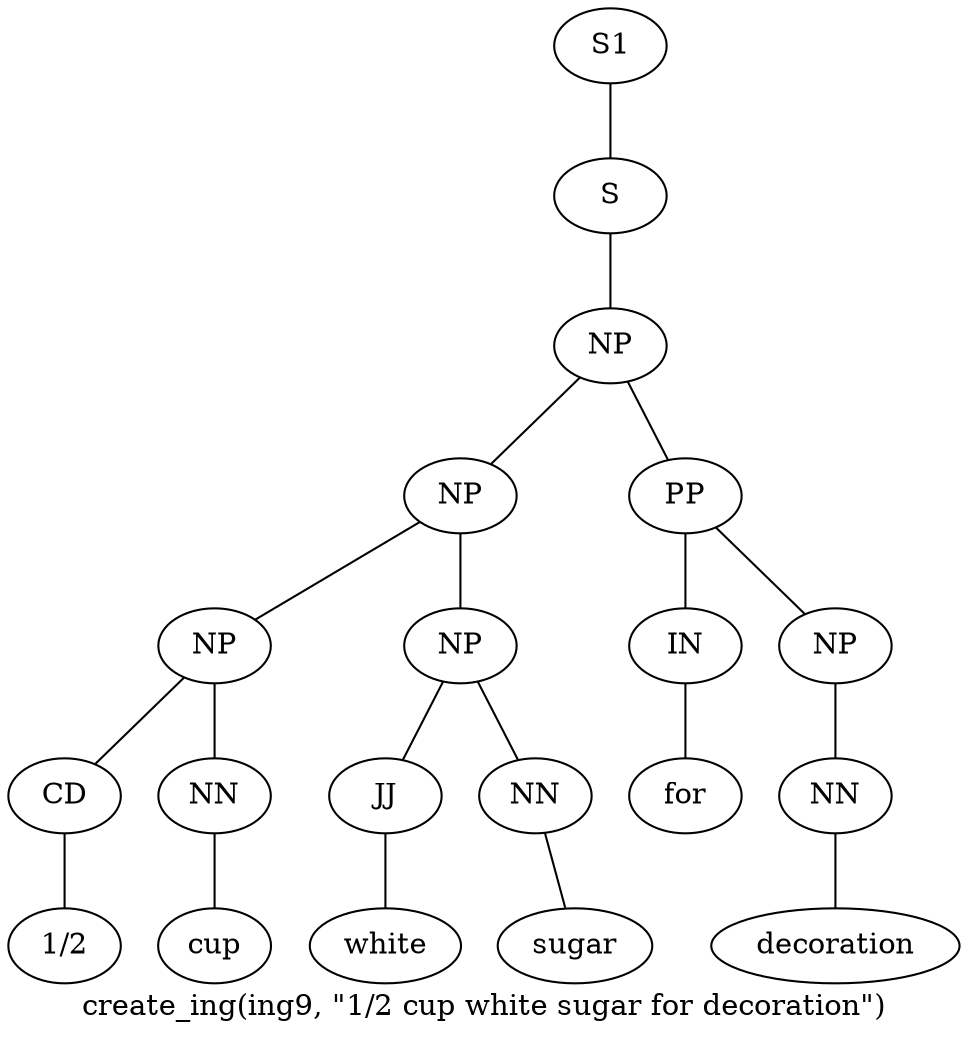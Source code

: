 graph SyntaxGraph {
	label = "create_ing(ing9, \"1/2 cup white sugar for decoration\")";
	Node0 [label="S1"];
	Node1 [label="S"];
	Node2 [label="NP"];
	Node3 [label="NP"];
	Node4 [label="NP"];
	Node5 [label="CD"];
	Node6 [label="1/2"];
	Node7 [label="NN"];
	Node8 [label="cup"];
	Node9 [label="NP"];
	Node10 [label="JJ"];
	Node11 [label="white"];
	Node12 [label="NN"];
	Node13 [label="sugar"];
	Node14 [label="PP"];
	Node15 [label="IN"];
	Node16 [label="for"];
	Node17 [label="NP"];
	Node18 [label="NN"];
	Node19 [label="decoration"];

	Node0 -- Node1;
	Node1 -- Node2;
	Node2 -- Node3;
	Node2 -- Node14;
	Node3 -- Node4;
	Node3 -- Node9;
	Node4 -- Node5;
	Node4 -- Node7;
	Node5 -- Node6;
	Node7 -- Node8;
	Node9 -- Node10;
	Node9 -- Node12;
	Node10 -- Node11;
	Node12 -- Node13;
	Node14 -- Node15;
	Node14 -- Node17;
	Node15 -- Node16;
	Node17 -- Node18;
	Node18 -- Node19;
}